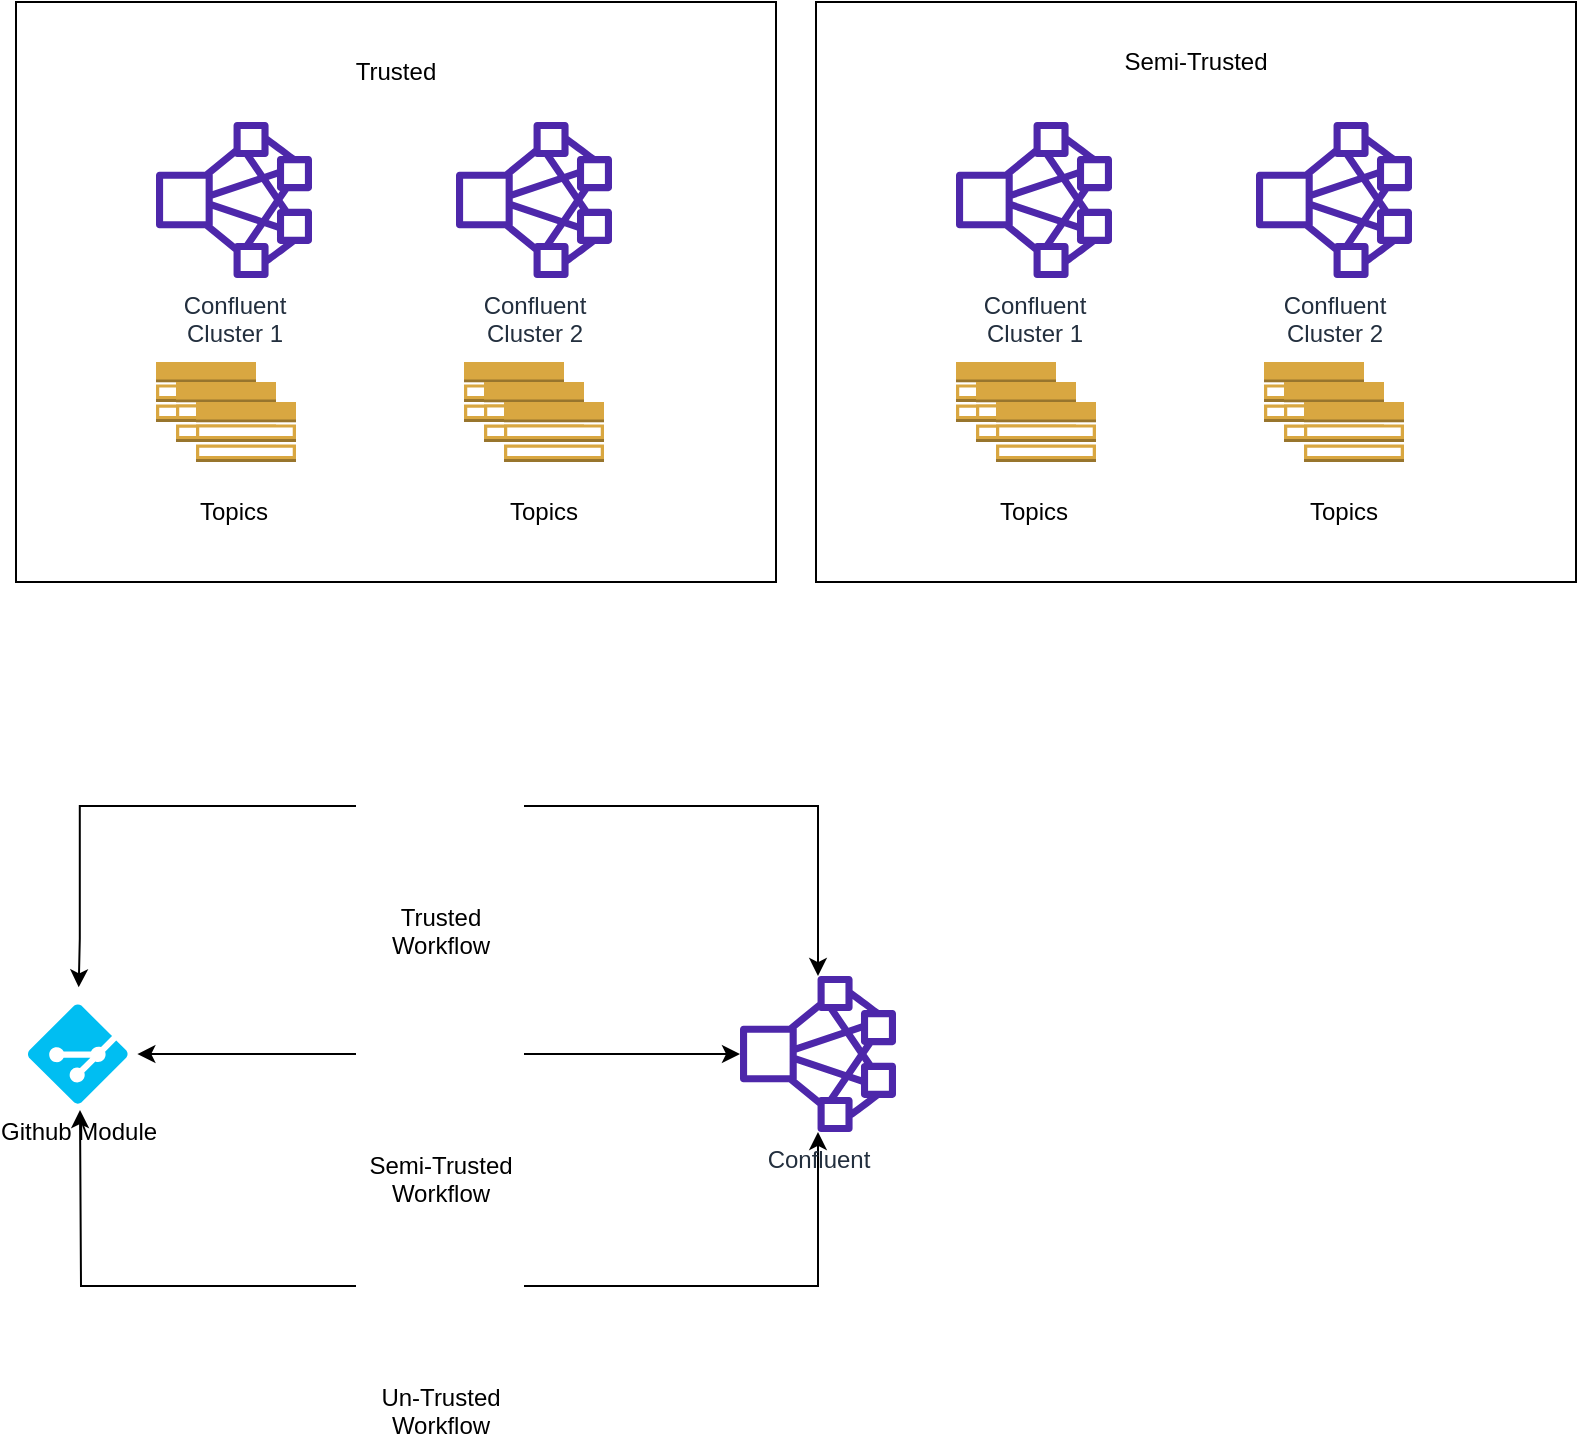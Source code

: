 <mxfile version="21.6.8" type="github">
  <diagram name="Page-1" id="2XYOlN9naNay4gpPBk_H">
    <mxGraphModel dx="1178" dy="788" grid="1" gridSize="10" guides="1" tooltips="1" connect="1" arrows="1" fold="1" page="1" pageScale="1" pageWidth="850" pageHeight="1100" math="0" shadow="0">
      <root>
        <mxCell id="0" />
        <mxCell id="1" parent="0" />
        <mxCell id="ol6Ew_md0vNmfq51G8ao-28" value="" style="group" vertex="1" connectable="0" parent="1">
          <mxGeometry x="510" y="210" width="380" height="290" as="geometry" />
        </mxCell>
        <mxCell id="ol6Ew_md0vNmfq51G8ao-16" value="" style="rounded=0;whiteSpace=wrap;html=1;" vertex="1" parent="ol6Ew_md0vNmfq51G8ao-28">
          <mxGeometry width="380" height="290" as="geometry" />
        </mxCell>
        <mxCell id="ol6Ew_md0vNmfq51G8ao-17" value="Confluent&lt;br&gt;Cluster 1" style="sketch=0;outlineConnect=0;fontColor=#232F3E;gradientColor=none;fillColor=#4D27AA;strokeColor=none;dashed=0;verticalLabelPosition=bottom;verticalAlign=top;align=center;html=1;fontSize=12;fontStyle=0;aspect=fixed;pointerEvents=1;shape=mxgraph.aws4.cluster;" vertex="1" parent="ol6Ew_md0vNmfq51G8ao-28">
          <mxGeometry x="70" y="60" width="78" height="78" as="geometry" />
        </mxCell>
        <mxCell id="ol6Ew_md0vNmfq51G8ao-18" value="Confluent&lt;br&gt;Cluster 2" style="sketch=0;outlineConnect=0;fontColor=#232F3E;gradientColor=none;fillColor=#4D27AA;strokeColor=none;dashed=0;verticalLabelPosition=bottom;verticalAlign=top;align=center;html=1;fontSize=12;fontStyle=0;aspect=fixed;pointerEvents=1;shape=mxgraph.aws4.cluster;" vertex="1" parent="ol6Ew_md0vNmfq51G8ao-28">
          <mxGeometry x="220" y="60" width="78" height="78" as="geometry" />
        </mxCell>
        <mxCell id="ol6Ew_md0vNmfq51G8ao-19" value="" style="outlineConnect=0;dashed=0;verticalLabelPosition=bottom;verticalAlign=top;align=center;html=1;shape=mxgraph.aws3.topic_2;fillColor=#D9A741;gradientColor=none;" vertex="1" parent="ol6Ew_md0vNmfq51G8ao-28">
          <mxGeometry x="70" y="180" width="50" height="30" as="geometry" />
        </mxCell>
        <mxCell id="ol6Ew_md0vNmfq51G8ao-20" value="" style="outlineConnect=0;dashed=0;verticalLabelPosition=bottom;verticalAlign=top;align=center;html=1;shape=mxgraph.aws3.topic_2;fillColor=#D9A741;gradientColor=none;" vertex="1" parent="ol6Ew_md0vNmfq51G8ao-28">
          <mxGeometry x="80" y="190" width="50" height="30" as="geometry" />
        </mxCell>
        <mxCell id="ol6Ew_md0vNmfq51G8ao-21" value="" style="outlineConnect=0;dashed=0;verticalLabelPosition=bottom;verticalAlign=top;align=center;html=1;shape=mxgraph.aws3.topic_2;fillColor=#D9A741;gradientColor=none;" vertex="1" parent="ol6Ew_md0vNmfq51G8ao-28">
          <mxGeometry x="90" y="200" width="50" height="30" as="geometry" />
        </mxCell>
        <mxCell id="ol6Ew_md0vNmfq51G8ao-22" value="" style="outlineConnect=0;dashed=0;verticalLabelPosition=bottom;verticalAlign=top;align=center;html=1;shape=mxgraph.aws3.topic_2;fillColor=#D9A741;gradientColor=none;" vertex="1" parent="ol6Ew_md0vNmfq51G8ao-28">
          <mxGeometry x="224" y="180" width="50" height="30" as="geometry" />
        </mxCell>
        <mxCell id="ol6Ew_md0vNmfq51G8ao-23" value="" style="outlineConnect=0;dashed=0;verticalLabelPosition=bottom;verticalAlign=top;align=center;html=1;shape=mxgraph.aws3.topic_2;fillColor=#D9A741;gradientColor=none;" vertex="1" parent="ol6Ew_md0vNmfq51G8ao-28">
          <mxGeometry x="234" y="190" width="50" height="30" as="geometry" />
        </mxCell>
        <mxCell id="ol6Ew_md0vNmfq51G8ao-24" value="" style="outlineConnect=0;dashed=0;verticalLabelPosition=bottom;verticalAlign=top;align=center;html=1;shape=mxgraph.aws3.topic_2;fillColor=#D9A741;gradientColor=none;" vertex="1" parent="ol6Ew_md0vNmfq51G8ao-28">
          <mxGeometry x="244" y="200" width="50" height="30" as="geometry" />
        </mxCell>
        <mxCell id="ol6Ew_md0vNmfq51G8ao-25" value="Semi-Trusted" style="text;html=1;strokeColor=none;fillColor=none;align=center;verticalAlign=middle;whiteSpace=wrap;rounded=0;" vertex="1" parent="ol6Ew_md0vNmfq51G8ao-28">
          <mxGeometry x="145" y="15" width="90" height="30" as="geometry" />
        </mxCell>
        <mxCell id="ol6Ew_md0vNmfq51G8ao-26" value="Topics" style="text;html=1;strokeColor=none;fillColor=none;align=center;verticalAlign=middle;whiteSpace=wrap;rounded=0;" vertex="1" parent="ol6Ew_md0vNmfq51G8ao-28">
          <mxGeometry x="79" y="240" width="60" height="30" as="geometry" />
        </mxCell>
        <mxCell id="ol6Ew_md0vNmfq51G8ao-27" value="Topics" style="text;html=1;strokeColor=none;fillColor=none;align=center;verticalAlign=middle;whiteSpace=wrap;rounded=0;" vertex="1" parent="ol6Ew_md0vNmfq51G8ao-28">
          <mxGeometry x="234" y="240" width="60" height="30" as="geometry" />
        </mxCell>
        <mxCell id="ol6Ew_md0vNmfq51G8ao-29" value="" style="group" vertex="1" connectable="0" parent="1">
          <mxGeometry x="110" y="210" width="380" height="290" as="geometry" />
        </mxCell>
        <mxCell id="ol6Ew_md0vNmfq51G8ao-2" value="" style="rounded=0;whiteSpace=wrap;html=1;" vertex="1" parent="ol6Ew_md0vNmfq51G8ao-29">
          <mxGeometry width="380" height="290" as="geometry" />
        </mxCell>
        <mxCell id="ol6Ew_md0vNmfq51G8ao-3" value="Confluent&lt;br&gt;Cluster 1" style="sketch=0;outlineConnect=0;fontColor=#232F3E;gradientColor=none;fillColor=#4D27AA;strokeColor=none;dashed=0;verticalLabelPosition=bottom;verticalAlign=top;align=center;html=1;fontSize=12;fontStyle=0;aspect=fixed;pointerEvents=1;shape=mxgraph.aws4.cluster;" vertex="1" parent="ol6Ew_md0vNmfq51G8ao-29">
          <mxGeometry x="70" y="60" width="78" height="78" as="geometry" />
        </mxCell>
        <mxCell id="ol6Ew_md0vNmfq51G8ao-4" value="Confluent&lt;br&gt;Cluster 2" style="sketch=0;outlineConnect=0;fontColor=#232F3E;gradientColor=none;fillColor=#4D27AA;strokeColor=none;dashed=0;verticalLabelPosition=bottom;verticalAlign=top;align=center;html=1;fontSize=12;fontStyle=0;aspect=fixed;pointerEvents=1;shape=mxgraph.aws4.cluster;" vertex="1" parent="ol6Ew_md0vNmfq51G8ao-29">
          <mxGeometry x="220" y="60" width="78" height="78" as="geometry" />
        </mxCell>
        <mxCell id="ol6Ew_md0vNmfq51G8ao-5" value="" style="outlineConnect=0;dashed=0;verticalLabelPosition=bottom;verticalAlign=top;align=center;html=1;shape=mxgraph.aws3.topic_2;fillColor=#D9A741;gradientColor=none;" vertex="1" parent="ol6Ew_md0vNmfq51G8ao-29">
          <mxGeometry x="70" y="180" width="50" height="30" as="geometry" />
        </mxCell>
        <mxCell id="ol6Ew_md0vNmfq51G8ao-6" value="" style="outlineConnect=0;dashed=0;verticalLabelPosition=bottom;verticalAlign=top;align=center;html=1;shape=mxgraph.aws3.topic_2;fillColor=#D9A741;gradientColor=none;" vertex="1" parent="ol6Ew_md0vNmfq51G8ao-29">
          <mxGeometry x="80" y="190" width="50" height="30" as="geometry" />
        </mxCell>
        <mxCell id="ol6Ew_md0vNmfq51G8ao-7" value="" style="outlineConnect=0;dashed=0;verticalLabelPosition=bottom;verticalAlign=top;align=center;html=1;shape=mxgraph.aws3.topic_2;fillColor=#D9A741;gradientColor=none;" vertex="1" parent="ol6Ew_md0vNmfq51G8ao-29">
          <mxGeometry x="90" y="200" width="50" height="30" as="geometry" />
        </mxCell>
        <mxCell id="ol6Ew_md0vNmfq51G8ao-9" value="" style="outlineConnect=0;dashed=0;verticalLabelPosition=bottom;verticalAlign=top;align=center;html=1;shape=mxgraph.aws3.topic_2;fillColor=#D9A741;gradientColor=none;" vertex="1" parent="ol6Ew_md0vNmfq51G8ao-29">
          <mxGeometry x="224" y="180" width="50" height="30" as="geometry" />
        </mxCell>
        <mxCell id="ol6Ew_md0vNmfq51G8ao-10" value="" style="outlineConnect=0;dashed=0;verticalLabelPosition=bottom;verticalAlign=top;align=center;html=1;shape=mxgraph.aws3.topic_2;fillColor=#D9A741;gradientColor=none;" vertex="1" parent="ol6Ew_md0vNmfq51G8ao-29">
          <mxGeometry x="234" y="190" width="50" height="30" as="geometry" />
        </mxCell>
        <mxCell id="ol6Ew_md0vNmfq51G8ao-11" value="" style="outlineConnect=0;dashed=0;verticalLabelPosition=bottom;verticalAlign=top;align=center;html=1;shape=mxgraph.aws3.topic_2;fillColor=#D9A741;gradientColor=none;" vertex="1" parent="ol6Ew_md0vNmfq51G8ao-29">
          <mxGeometry x="244" y="200" width="50" height="30" as="geometry" />
        </mxCell>
        <mxCell id="ol6Ew_md0vNmfq51G8ao-12" value="Trusted" style="text;html=1;strokeColor=none;fillColor=none;align=center;verticalAlign=middle;whiteSpace=wrap;rounded=0;" vertex="1" parent="ol6Ew_md0vNmfq51G8ao-29">
          <mxGeometry x="160" y="20" width="60" height="30" as="geometry" />
        </mxCell>
        <mxCell id="ol6Ew_md0vNmfq51G8ao-13" value="Topics" style="text;html=1;strokeColor=none;fillColor=none;align=center;verticalAlign=middle;whiteSpace=wrap;rounded=0;" vertex="1" parent="ol6Ew_md0vNmfq51G8ao-29">
          <mxGeometry x="79" y="240" width="60" height="30" as="geometry" />
        </mxCell>
        <mxCell id="ol6Ew_md0vNmfq51G8ao-14" value="Topics" style="text;html=1;strokeColor=none;fillColor=none;align=center;verticalAlign=middle;whiteSpace=wrap;rounded=0;" vertex="1" parent="ol6Ew_md0vNmfq51G8ao-29">
          <mxGeometry x="234" y="240" width="60" height="30" as="geometry" />
        </mxCell>
        <mxCell id="ol6Ew_md0vNmfq51G8ao-49" style="edgeStyle=orthogonalEdgeStyle;rounded=0;orthogonalLoop=1;jettySize=auto;html=1;entryX=0.49;entryY=0.042;entryDx=0;entryDy=0;entryPerimeter=0;" edge="1" parent="1" source="ol6Ew_md0vNmfq51G8ao-44">
          <mxGeometry relative="1" as="geometry">
            <mxPoint x="141.36" y="702.688" as="targetPoint" />
          </mxGeometry>
        </mxCell>
        <mxCell id="ol6Ew_md0vNmfq51G8ao-53" style="edgeStyle=orthogonalEdgeStyle;rounded=0;orthogonalLoop=1;jettySize=auto;html=1;" edge="1" parent="1" source="ol6Ew_md0vNmfq51G8ao-44" target="ol6Ew_md0vNmfq51G8ao-52">
          <mxGeometry relative="1" as="geometry" />
        </mxCell>
        <mxCell id="ol6Ew_md0vNmfq51G8ao-44" value="Trusted&lt;br&gt;Workflow" style="shape=image;html=1;verticalAlign=top;verticalLabelPosition=bottom;labelBackgroundColor=#ffffff;imageAspect=0;aspect=fixed;image=https://cdn1.iconfinder.com/data/icons/picons-social/57/github-128.png" vertex="1" parent="1">
          <mxGeometry x="280" y="570" width="84" height="84" as="geometry" />
        </mxCell>
        <mxCell id="ol6Ew_md0vNmfq51G8ao-51" style="edgeStyle=orthogonalEdgeStyle;rounded=0;orthogonalLoop=1;jettySize=auto;html=1;entryX=0.948;entryY=0.563;entryDx=0;entryDy=0;entryPerimeter=0;" edge="1" parent="1" source="ol6Ew_md0vNmfq51G8ao-45">
          <mxGeometry relative="1" as="geometry">
            <mxPoint x="170.672" y="736.032" as="targetPoint" />
          </mxGeometry>
        </mxCell>
        <mxCell id="ol6Ew_md0vNmfq51G8ao-54" style="edgeStyle=orthogonalEdgeStyle;rounded=0;orthogonalLoop=1;jettySize=auto;html=1;" edge="1" parent="1" source="ol6Ew_md0vNmfq51G8ao-45" target="ol6Ew_md0vNmfq51G8ao-52">
          <mxGeometry relative="1" as="geometry" />
        </mxCell>
        <mxCell id="ol6Ew_md0vNmfq51G8ao-45" value="Semi-Trusted&lt;br&gt;Workflow" style="shape=image;html=1;verticalAlign=top;verticalLabelPosition=bottom;labelBackgroundColor=#ffffff;imageAspect=0;aspect=fixed;image=https://cdn1.iconfinder.com/data/icons/picons-social/57/github-128.png" vertex="1" parent="1">
          <mxGeometry x="280" y="694" width="84" height="84" as="geometry" />
        </mxCell>
        <mxCell id="ol6Ew_md0vNmfq51G8ao-50" style="edgeStyle=orthogonalEdgeStyle;rounded=0;orthogonalLoop=1;jettySize=auto;html=1;" edge="1" parent="1" source="ol6Ew_md0vNmfq51G8ao-46">
          <mxGeometry relative="1" as="geometry">
            <mxPoint x="142" y="764" as="targetPoint" />
          </mxGeometry>
        </mxCell>
        <mxCell id="ol6Ew_md0vNmfq51G8ao-55" style="edgeStyle=orthogonalEdgeStyle;rounded=0;orthogonalLoop=1;jettySize=auto;html=1;" edge="1" parent="1" source="ol6Ew_md0vNmfq51G8ao-46" target="ol6Ew_md0vNmfq51G8ao-52">
          <mxGeometry relative="1" as="geometry" />
        </mxCell>
        <mxCell id="ol6Ew_md0vNmfq51G8ao-46" value="Un-Trusted&lt;br&gt;Workflow" style="shape=image;html=1;verticalAlign=top;verticalLabelPosition=bottom;labelBackgroundColor=#ffffff;imageAspect=0;aspect=fixed;image=https://cdn1.iconfinder.com/data/icons/picons-social/57/github-128.png" vertex="1" parent="1">
          <mxGeometry x="280" y="810" width="84" height="84" as="geometry" />
        </mxCell>
        <mxCell id="ol6Ew_md0vNmfq51G8ao-52" value="Confluent" style="sketch=0;outlineConnect=0;fontColor=#232F3E;gradientColor=none;fillColor=#4D27AA;strokeColor=none;dashed=0;verticalLabelPosition=bottom;verticalAlign=top;align=center;html=1;fontSize=12;fontStyle=0;aspect=fixed;pointerEvents=1;shape=mxgraph.aws4.cluster;" vertex="1" parent="1">
          <mxGeometry x="472" y="697" width="78" height="78" as="geometry" />
        </mxCell>
        <mxCell id="ol6Ew_md0vNmfq51G8ao-56" value="Github Module" style="verticalLabelPosition=bottom;html=1;verticalAlign=top;align=center;strokeColor=none;fillColor=#00BEF2;shape=mxgraph.azure.git_repository;direction=south;" vertex="1" parent="1">
          <mxGeometry x="116" y="711" width="50" height="50" as="geometry" />
        </mxCell>
      </root>
    </mxGraphModel>
  </diagram>
</mxfile>
